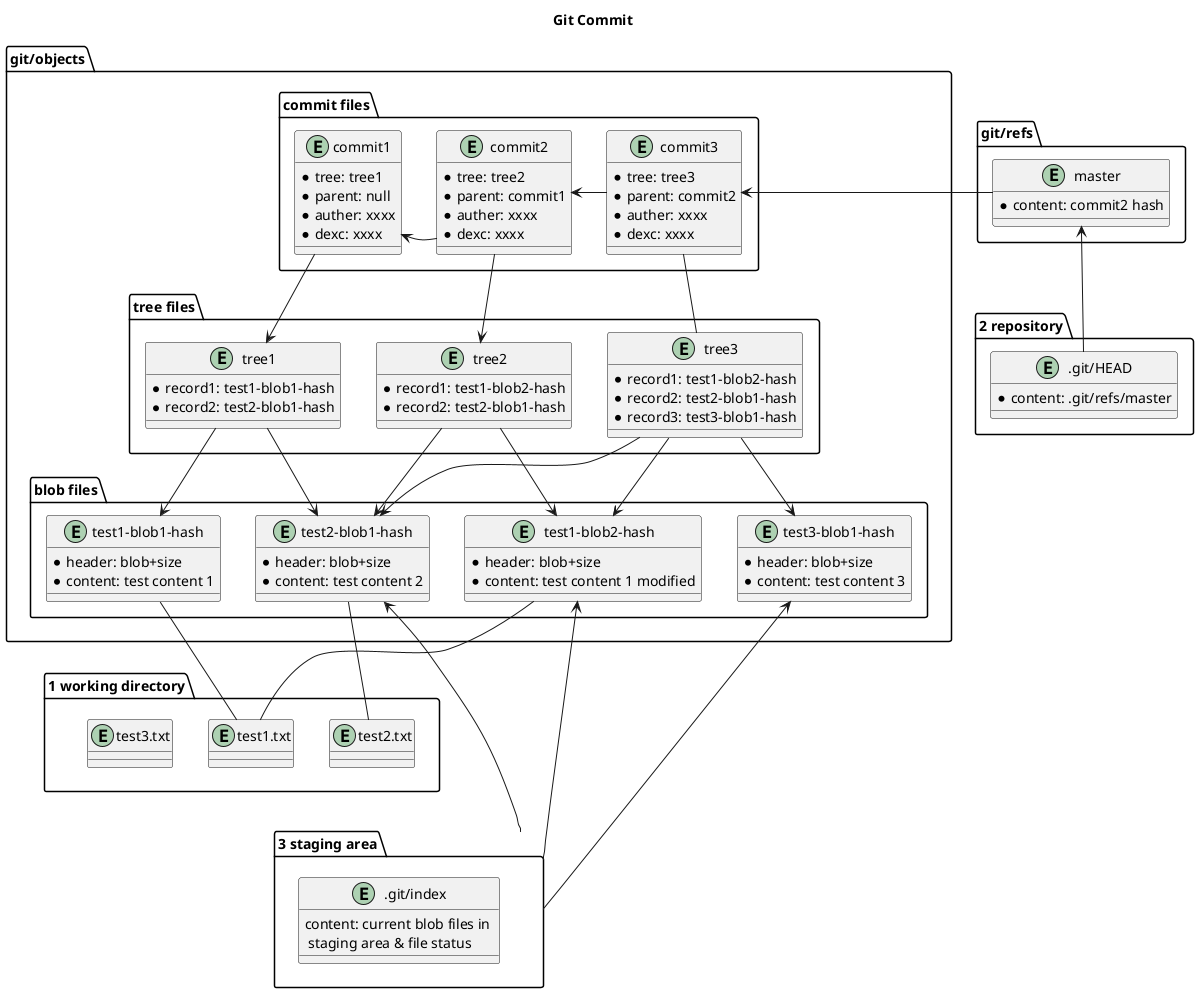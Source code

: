 @startuml china online basic resource

title Git Commit

package "1 working directory" as workingdirectory {
  entity "test1.txt" as test1 {
  }

  entity "test2.txt" as test2 {
  }

  entity "test3.txt" as test3 {
  }
}

package "2 repository" {

  package ".git/refs" {
    entity "master" as master {
      *content: commit2 hash
    }

  }

  package ".git/objects" {
    package "blob files" as blob {

      entity "test1-blob1-hash" as test1blob1 {
        *header: blob+size
        *content: test content 1
      }

      entity "test1-blob2-hash" as test1blob2 {
        *header: blob+size
        *content: test content 1 modified
      }

      entity "test2-blob1-hash" as test2blob1 {
        *header: blob+size
        *content: test content 2
      }
      entity "test3-blob1-hash" as test3blob1 {
        *header: blob+size
        *content: test content 3
      }
    }

    package "tree files" {
      entity "tree1" as tree1 {
        *record1: test1-blob1-hash
        *record2: test2-blob1-hash
      }
      entity "tree2" as tree2 {
        *record1: test1-blob2-hash
        *record2: test2-blob1-hash
      }
      entity "tree3" as tree3 {
        *record1: test1-blob2-hash
        *record2: test2-blob1-hash
        *record3: test3-blob1-hash
      }
    }

    package "commit files" {
      entity "commit1" as commit1 {
        *tree: tree1
        *parent: null
        *auther: xxxx
        *dexc: xxxx
      }
      entity "commit2" as commit2 {
        *tree: tree2
        *parent: commit1
        *auther: xxxx
        *dexc: xxxx
      }
      entity "commit3" as commit3 {
        *tree: tree3
        *parent: commit2
        *auther: xxxx
        *dexc: xxxx
      }
    }
  }

  entity ".git/HEAD" as head {
    *content: .git/refs/master
  }
}

package "3 staging area" as staging {
  entity ".git/index" as index {
    content: current blob files in \n staging area & file status
  }

}

test1blob1 -- test1
test1blob2 -- test1
test2blob1 -- test2

tree1 --> test1blob1
tree1 --> test2blob1

tree2 --> test1blob2
tree2 --> test2blob1

commit1 --> tree1
commit2 --> tree2

commit1 <-- commit2
commit1 -[hidden]right-> commit2

master --> commit3
master -[hidden]left-> commit3

head --up> master

index --[hidden]up workingdirectory
test3blob1 <-- staging
test2blob1 <-- staging
test1blob2 <-- staging

tree3 --> test1blob2
tree3 --> test2blob1
tree3 --> test3blob1

commit2 <--right commit3
commit3 -- tree3

@enduml